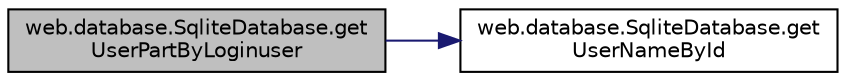 digraph "web.database.SqliteDatabase.getUserPartByLoginuser"
{
  edge [fontname="Helvetica",fontsize="10",labelfontname="Helvetica",labelfontsize="10"];
  node [fontname="Helvetica",fontsize="10",shape=record];
  rankdir="LR";
  Node1 [label="web.database.SqliteDatabase.get\lUserPartByLoginuser",height=0.2,width=0.4,color="black", fillcolor="grey75", style="filled" fontcolor="black"];
  Node1 -> Node2 [color="midnightblue",fontsize="10",style="solid",fontname="Helvetica"];
  Node2 [label="web.database.SqliteDatabase.get\lUserNameById",height=0.2,width=0.4,color="black", fillcolor="white", style="filled",URL="$classweb_1_1database_1_1_sqlite_database.html#aefda2b881d0c6370530b23a1f715d363"];
}
